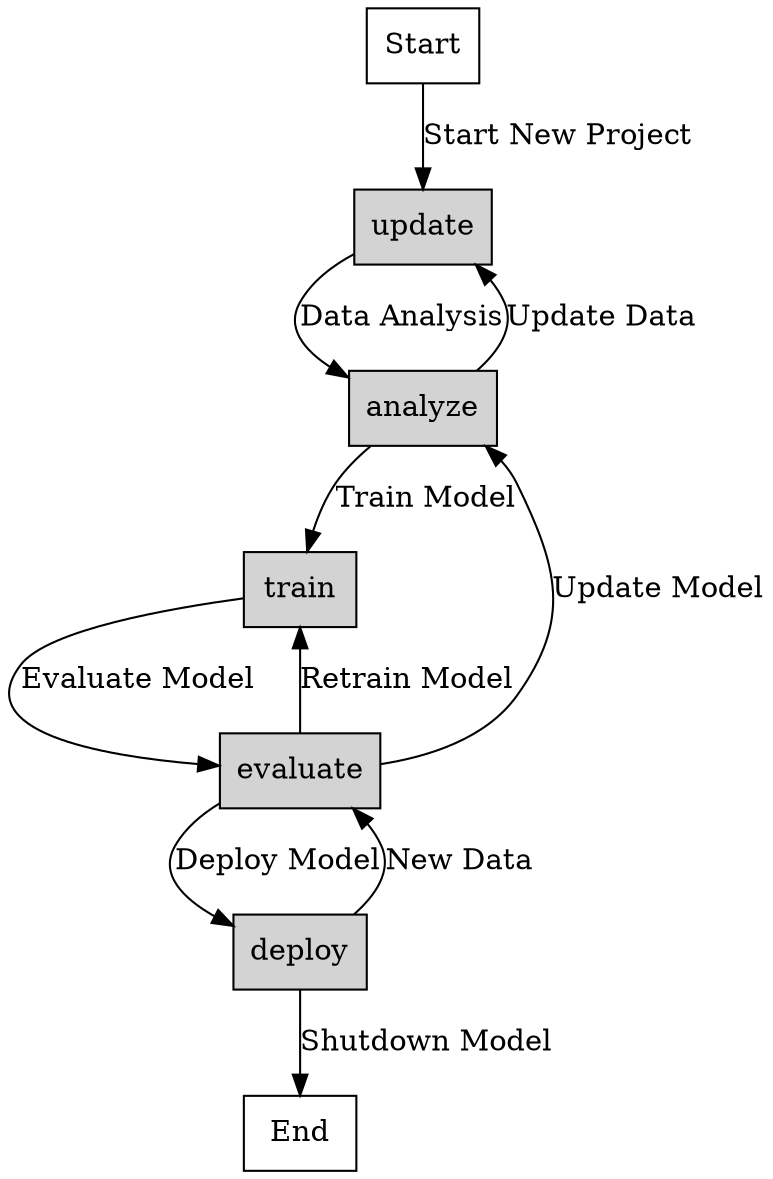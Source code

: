digraph machine_learning_lifecycle {

    // NODES
    node[shape=box]
    start[label="Start"]
    update[style=filled, fillcolor=lightgrey]
    analyze[style=filled, fillcolor=lightgrey]
    train[style=filled, fillcolor=lightgrey]
    deploy[style=filled, fillcolor=lightgrey]
    evaluate[style=filled, fillcolor=lightgrey]
    end[label="End"]

    // EDGES
    start -> update[label="Start New Project"]
    update -> analyze[label="Data Analysis"]
    analyze -> update[label="Update Data"]
    analyze -> train[label="Train Model"]
    train -> evaluate[label="Evaluate Model"]
    evaluate -> deploy[label="Deploy Model"]
    deploy -> evaluate[label="New Data"]
    deploy -> end[label="Shutdown Model"]
    evaluate -> analyze[label="Update Model"]
    evaluate -> train[label="Retrain Model"]
}

